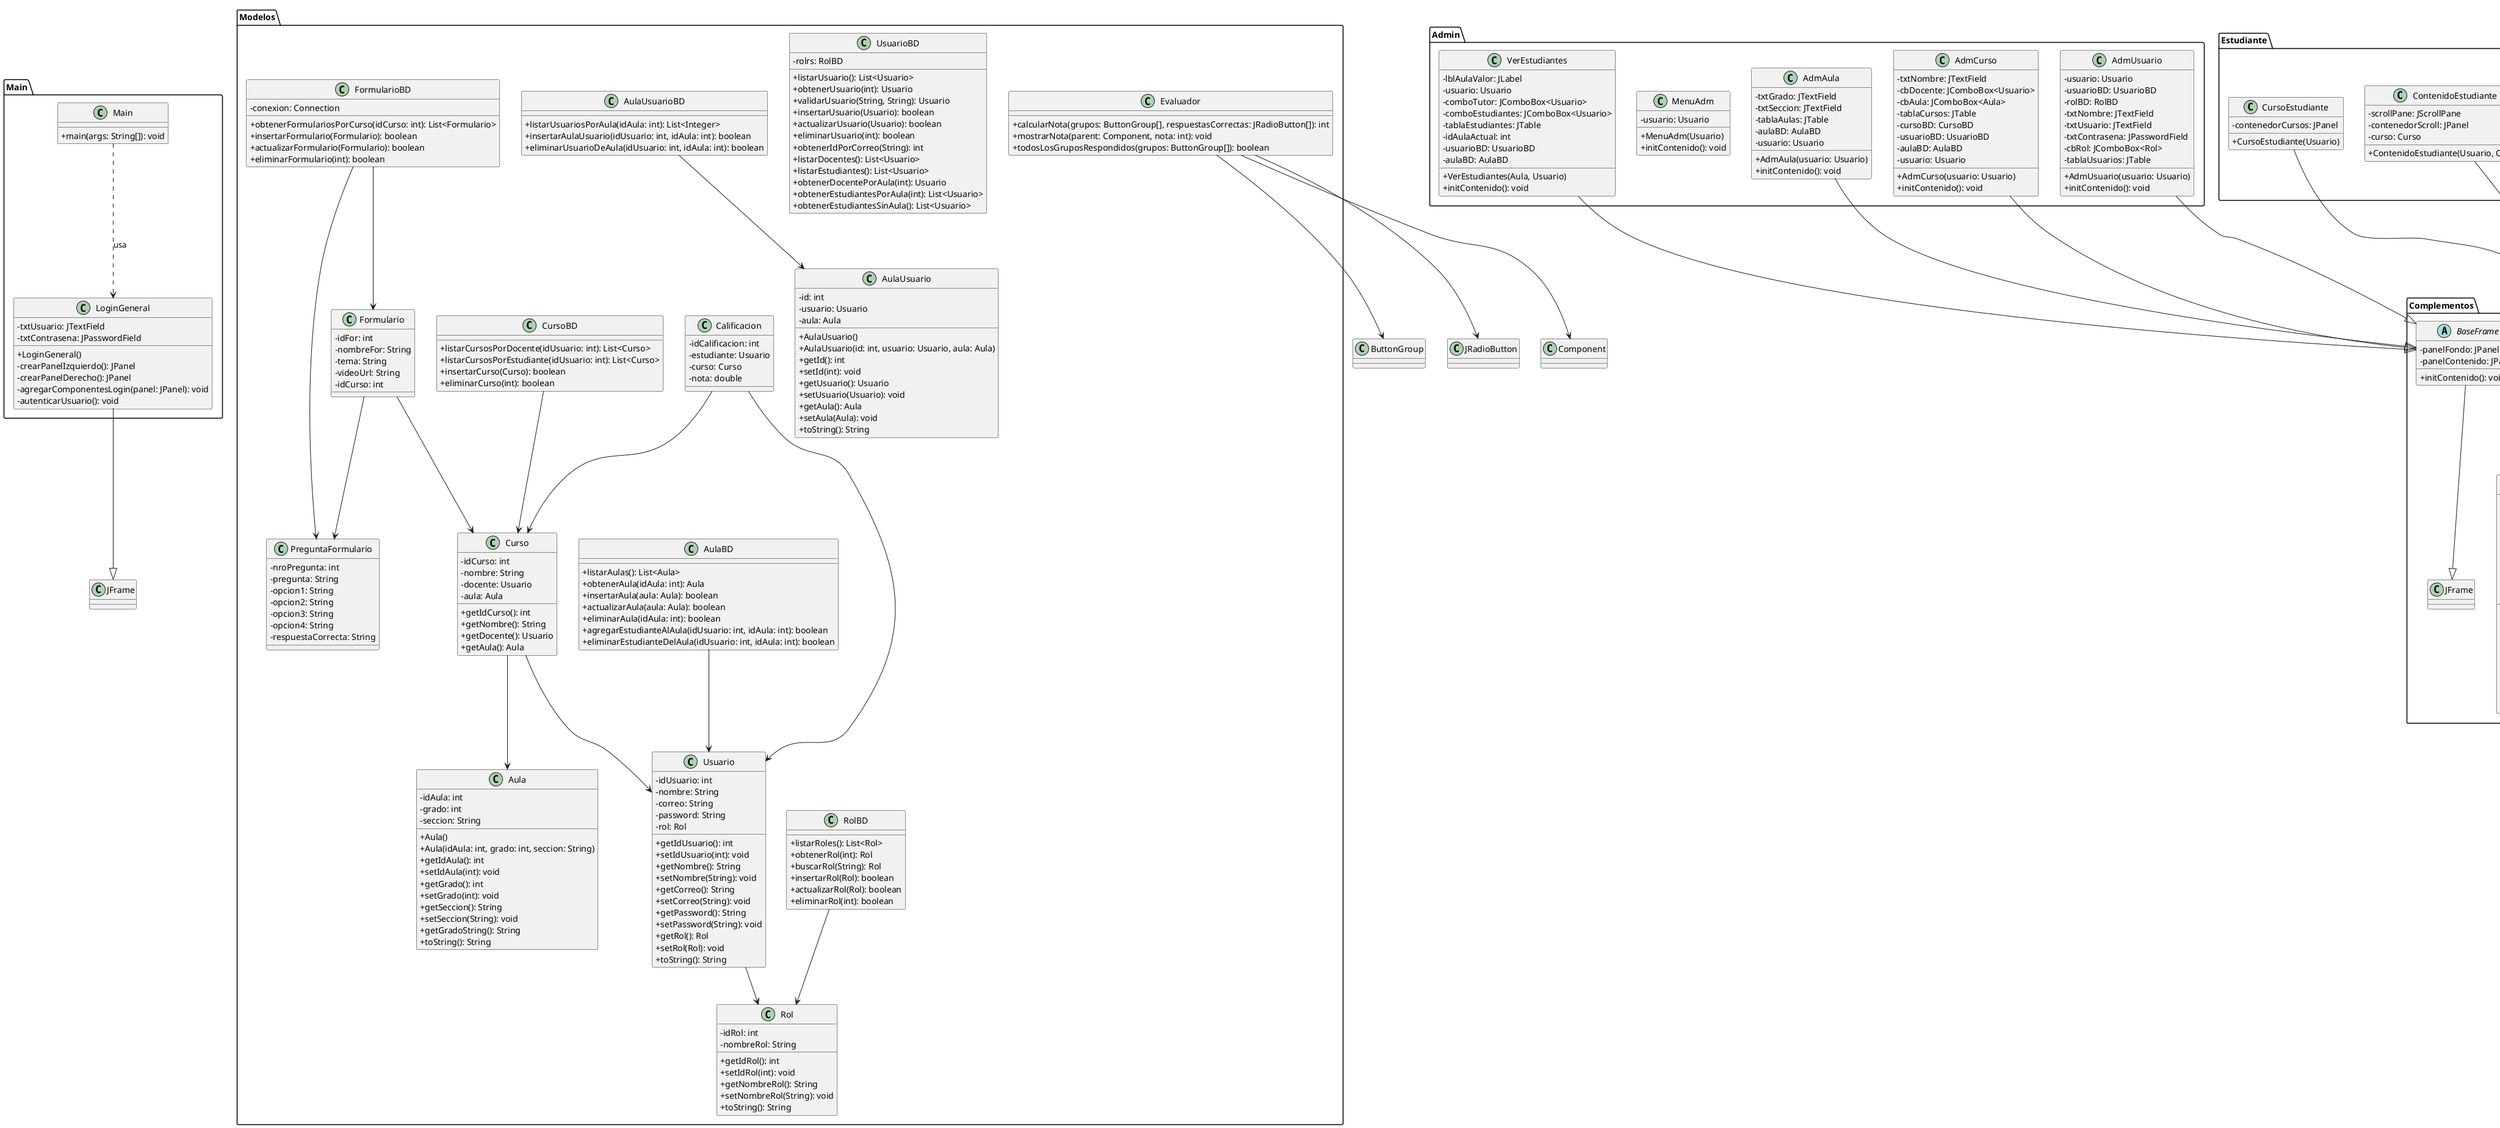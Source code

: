 @startuml
skinparam classAttributeIconSize 0

' -------------------- Main --------------------
package Main {
    class LoginGeneral {
        - txtUsuario: JTextField
        - txtContrasena: JPasswordField
        + LoginGeneral()
        - crearPanelIzquierdo(): JPanel
        - crearPanelDerecho(): JPanel
        - agregarComponentesLogin(panel: JPanel): void
        - autenticarUsuario(): void
    }

    class Main {
        + main(args: String[]): void
    }
    Main.Main ..> Main.LoginGeneral : usa
}

' -------------------- Conexion --------------------
package Conexion {
    class ConexionBD {
        - DRIVER: String
        - URL: String
        - USUARIO: String
        - CONTRASENA: String
        - conexion: Connection
        - conectar(): Connection
        + obtenerConexion(): Connection
    }

    class TestConexion {
        + main(args: String[]): void
    }
}

' -------------------- Complementos --------------------
package Complementos {
    abstract class BaseFrame {
        - panelFondo: JPanel
        - panelContenido: JPanel
        + initContenido(): void
    }

    class ComplementosFrameDocente {
        - usuario: Usuario
        - panelIzquierdo: JPanel
        # crearPanelIzquierdo(): JPanel
    }

    class ComplementosFrameEstudiante {
        - usuario: Usuario
        - panelIzquierdo: JPanel
        # crearPanelIzquierdo(): JPanel
    }
    abstract class FrameConMenu {
        - usuario: Usuario
        - panelIzquierdo: JPanel
        - panelDerecho: JPanel
        - lineaRoja: JPanel
        - lblLogoIzquierda: JLabel
        - lblLogoDerecha: JLabel
        - lblTitulo: JLabel
        - btnCerrarSesion: JButton
        - botonSeleccionado: JButton

        + FrameConMenu(usuario: Usuario)
        - configurarVentana(): void
        # resaltarBoton(boton: JButton): void
        # crearPanelIzquierdoBase(): JPanel
        # crearPanelDerecho(titulo: String): JPanel
        # crearBotonMenu(iconPath: String, hoverPath: String, y: int, accion: Runnable): JButton
        - cargarIcono(path: String): ImageIcon
        - cargarIcono(path: String, fallback: ImageIcon): ImageIcon
        - crearLogo(path: String, x: int, y: int, width: int, height: int): JLabel
        
    }

        ComplementosFrameDocente --|> FrameConMenu
        ComplementosFrameEstudiante --|> FrameConMenu
        BaseFrame --|> JFrame
        
    
}

' -------------------- Admin --------------------
package Admin {
    class AdmAula {
        - txtGrado: JTextField
        - txtSeccion: JTextField
        - tablaAulas: JTable
        - aulaBD: AulaBD
        - usuario: Usuario
        + AdmAula(usuario: Usuario)
        + initContenido(): void
    }

    class AdmCurso {
        - txtNombre: JTextField
        - cbDocente: JComboBox<Usuario>
        - cbAula: JComboBox<Aula>
        - tablaCursos: JTable
        - cursoBD: CursoBD
        - usuarioBD: UsuarioBD
        - aulaBD: AulaBD
        - usuario: Usuario
        + AdmCurso(usuario: Usuario)
        + initContenido(): void
    }

    class AdmUsuario {
        - usuario: Usuario
        - usuarioBD: UsuarioBD
        - rolBD: RolBD
        - txtNombre: JTextField
        - txtUsuario: JTextField
        - txtContrasena: JPasswordField
        - cbRol: JComboBox<Rol>
        - tablaUsuarios: JTable
        + AdmUsuario(usuario: Usuario)
        + initContenido(): void
    }

    class MenuAdm {
        - usuario: Usuario
        + MenuAdm(Usuario)
        + initContenido(): void
    }

    class VerEstudiantes {
        - lblAulaValor: JLabel
        - usuario: Usuario
        - comboTutor: JComboBox<Usuario>
        - comboEstudiantes: JComboBox<Usuario>
        - tablaEstudiantes: JTable
        - idAulaActual: int
        - usuarioBD: UsuarioBD
        - aulaBD: AulaBD
        + VerEstudiantes(Aula, Usuario)
        + initContenido(): void
    }
    AdmAula --|> BaseFrame
    AdmCurso --|> BaseFrame
    AdmUsuario --|> BaseFrame
    VerEstudiantes --|> BaseFrame

}

' -------------------- Modelos --------------------
package Modelos {
    class Aula {
        - idAula: int
        - grado: int
        - seccion: String
        + Aula()
        + Aula(idAula: int, grado: int, seccion: String)
        + getIdAula(): int
        + setIdAula(int): void
        + getGrado(): int
        + setGrado(int): void
        + getSeccion(): String
        + setSeccion(String): void
        + getGradoString(): String
        + toString(): String
    }

    class AulaBD {
        + listarAulas(): List<Aula>
        + obtenerAula(idAula: int): Aula
        + insertarAula(aula: Aula): boolean
        + actualizarAula(aula: Aula): boolean
        + eliminarAula(idAula: int): boolean
        + agregarEstudianteAlAula(idUsuario: int, idAula: int): boolean
        + eliminarEstudianteDelAula(idUsuario: int, idAula: int): boolean
    }

    class AulaUsuario {
        - id: int
        - usuario: Usuario
        - aula: Aula
        + AulaUsuario()
        + AulaUsuario(id: int, usuario: Usuario, aula: Aula)
        + getId(): int
        + setId(int): void
        + getUsuario(): Usuario
        + setUsuario(Usuario): void
        + getAula(): Aula
        + setAula(Aula): void
        + toString(): String
    }

    class AulaUsuarioBD {
        + listarUsuariosPorAula(idAula: int): List<Integer>
        + insertarAulaUsuario(idUsuario: int, idAula: int): boolean
        + eliminarUsuarioDeAula(idUsuario: int, idAula: int): boolean
    }

    class Usuario {
        - idUsuario: int
        - nombre: String
        - correo: String
        - password: String
        - rol: Rol
        + getIdUsuario(): int
        + setIdUsuario(int): void
        + getNombre(): String
        + setNombre(String): void
        + getCorreo(): String
        + setCorreo(String): void
        + getPassword(): String
        + setPassword(String): void
        + getRol(): Rol
        + setRol(Rol): void
        + toString(): String
    }

    class UsuarioBD {
        - rolrs: RolBD
        + listarUsuario(): List<Usuario>
        + obtenerUsuario(int): Usuario
        + validarUsuario(String, String): Usuario
        + insertarUsuario(Usuario): boolean
        + actualizarUsuario(Usuario): boolean
        + eliminarUsuario(int): boolean
        + obtenerIdPorCorreo(String): int
        + listarDocentes(): List<Usuario>
        + listarEstudiantes(): List<Usuario>
        + obtenerDocentePorAula(int): Usuario
        + obtenerEstudiantesPorAula(int): List<Usuario>
        + obtenerEstudiantesSinAula(): List<Usuario>
    }

    class Rol {
        - idRol: int
        - nombreRol: String
        + getIdRol(): int
        + setIdRol(int): void
        + getNombreRol(): String
        + setNombreRol(String): void
        + toString(): String
    }

    class RolBD {
        + listarRoles(): List<Rol>
        + obtenerRol(int): Rol
        + buscarRol(String): Rol
        + insertarRol(Rol): boolean
        + actualizarRol(Rol): boolean
        + eliminarRol(int): boolean
    }

    class Curso {
        - idCurso: int
        - nombre: String
        - docente: Usuario
        - aula: Aula
        + getIdCurso(): int
        + getNombre(): String
        + getDocente(): Usuario
        + getAula(): Aula
    }

    class CursoBD {
        + listarCursosPorDocente(idUsuario: int): List<Curso>
        + listarCursosPorEstudiante(idUsuario: int): List<Curso>
        + insertarCurso(Curso): boolean
        + eliminarCurso(int): boolean
    }

    class Formulario {
        - idFor: int
        - nombreFor: String
        - tema: String
        - videoUrl: String
        - idCurso: int
    }

    class FormularioBD {
        - conexion: Connection
        + obtenerFormulariosPorCurso(idCurso: int): List<Formulario>
        + insertarFormulario(Formulario): boolean
        + actualizarFormulario(Formulario): boolean
        + eliminarFormulario(int): boolean
    }

    class PreguntaFormulario {
        - nroPregunta: int
        - pregunta: String
        - opcion1: String
        - opcion2: String
        - opcion3: String
        - opcion4: String
        - respuestaCorrecta: String
    }

    class Calificacion {
        - idCalificacion: int
        - estudiante: Usuario
        - curso: Curso
        - nota: double
    }

    class Evaluador {
        + calcularNota(grupos: ButtonGroup[], respuestasCorrectas: JRadioButton[]): int
        + mostrarNota(parent: Component, nota: int): void
        + todosLosGruposRespondidos(grupos: ButtonGroup[]): boolean
    }
}



' -------------------- Docente --------------------
package Docente {
    class PerfilDocente {
        - lblFoto: JLabel
        - lblGradoValor: JLabel
        - lblSeccionValor: JLabel
        - areaCursos: JTextArea
        - scrollCursos: JScrollPane
        + PerfilDocente(usuario: Usuario)
    }

    class CursoDocente {
        - contenedorCursos: JPanel
        + CursoDocente(usuario: Usuario)
    }

    class ContenidoDocente {
        - scrollPane: JScrollPane
        - contenedorScroll: JPanel
        - curso: Curso
        + ContenidoDocente(usuario: Usuario, curso: Curso)
    }

    class CalifiDocente {
        - tabla: JTable
        - scroll: JScrollPane
        - modelo: DefaultTableModel
        - curso: Curso
        - panelContenido: JPanel
    }

    class AgregarContenido {
        - scrollPaneFormulario: JScrollPane
        - panelFormulario: JPanel
        - panelVistaPrevia: JPanel
        - txtNombre: JTextField
        - txtTema: JTextField
        - txtVideo: JTextField
        - txtPregunta: JTextField
        - txtOpciones: JTextField[]
        - comboNumero: JComboBox<String>
        - comboAlternativa: JComboBox<String>
        - btnGuardar: JButton
        - preguntas: List<PreguntaFormulario>
        - idFormularioActual: int
        - curso: Curso
    }
      PerfilDocente --|> ComplementosFrameDocente
      CursoDocente --|> ComplementosFrameDocente
      ContenidoDocente --|> ComplementosFrameDocente
      CalifiDocente --|> ComplementosFrameDocente
      AgregarContenido --|> ComplementosFrameDocente

}

' -------------------- Estudiante --------------------
package Estudiante {
    class PerfilEstudiante {
        - usuario: Usuario
        - lblNombreValor: JLabel
        - lblCorreoValor: JLabel
        - lblGradoValor: JLabel
        - lblSeccionValor: JLabel
        - areaCursos: JTextArea
        + PerfilEstudiante(Usuario)
    }

    class CursoEstudiante {
        - contenedorCursos: JPanel
        + CursoEstudiante(Usuario)
    }

    class ContenidoEstudiante {
        - scrollPane: JScrollPane
        - contenedorScroll: JPanel
        - curso: Curso
        + ContenidoEstudiante(Usuario, Curso)
    }

    class Practica {
        - usuario: Usuario
        - curso: Curso
        - numeroPractica: int
        - enviada: boolean
        - respuestasCorrectas: JRadioButton[]
        - grupos: ButtonGroup[]
        - panelScroll: JPanel
        - scrollPane: JScrollPane
        + Practica(Usuario, Curso, int)
    }

    class CalifiEstudiante {
        - tablaNotas: JTable
        - scrollPane: JScrollPane
        - curso: Curso
        + CalifiEstudiante(Usuario, Curso)
    }

  PerfilEstudiante --|> ComplementosFrameEstudiante
  CursoEstudiante --|> ComplementosFrameEstudiante
  ContenidoEstudiante --|> ComplementosFrameEstudiante
  Practica --|> ComplementosFrameEstudiante
  CalifiEstudiante --|> ComplementosFrameEstudiante
}

class JFrame

' -------------------- Relaciones -------------------
Usuario --> Rol
Curso --> Usuario
Curso --> Aula
Formulario --> Curso
Formulario --> PreguntaFormulario
CursoBD --> Curso
FormularioBD --> Formulario
FormularioBD --> PreguntaFormulario
Calificacion --> Usuario
Calificacion --> Curso
Evaluador --> ButtonGroup
Evaluador --> JRadioButton
Evaluador --> Component
AulaUsuarioBD --> AulaUsuario
AulaBD --> Usuario
RolBD --> Rol


LoginGeneral --|> JFrame
ContenidoDocente --> ConexionBD
AgregarContenido --> ConexionBD
CalifiDocente --> ConexionBD
Practica --> ConexionBD
CalifiEstudiante --> ConexionBD

@enduml
